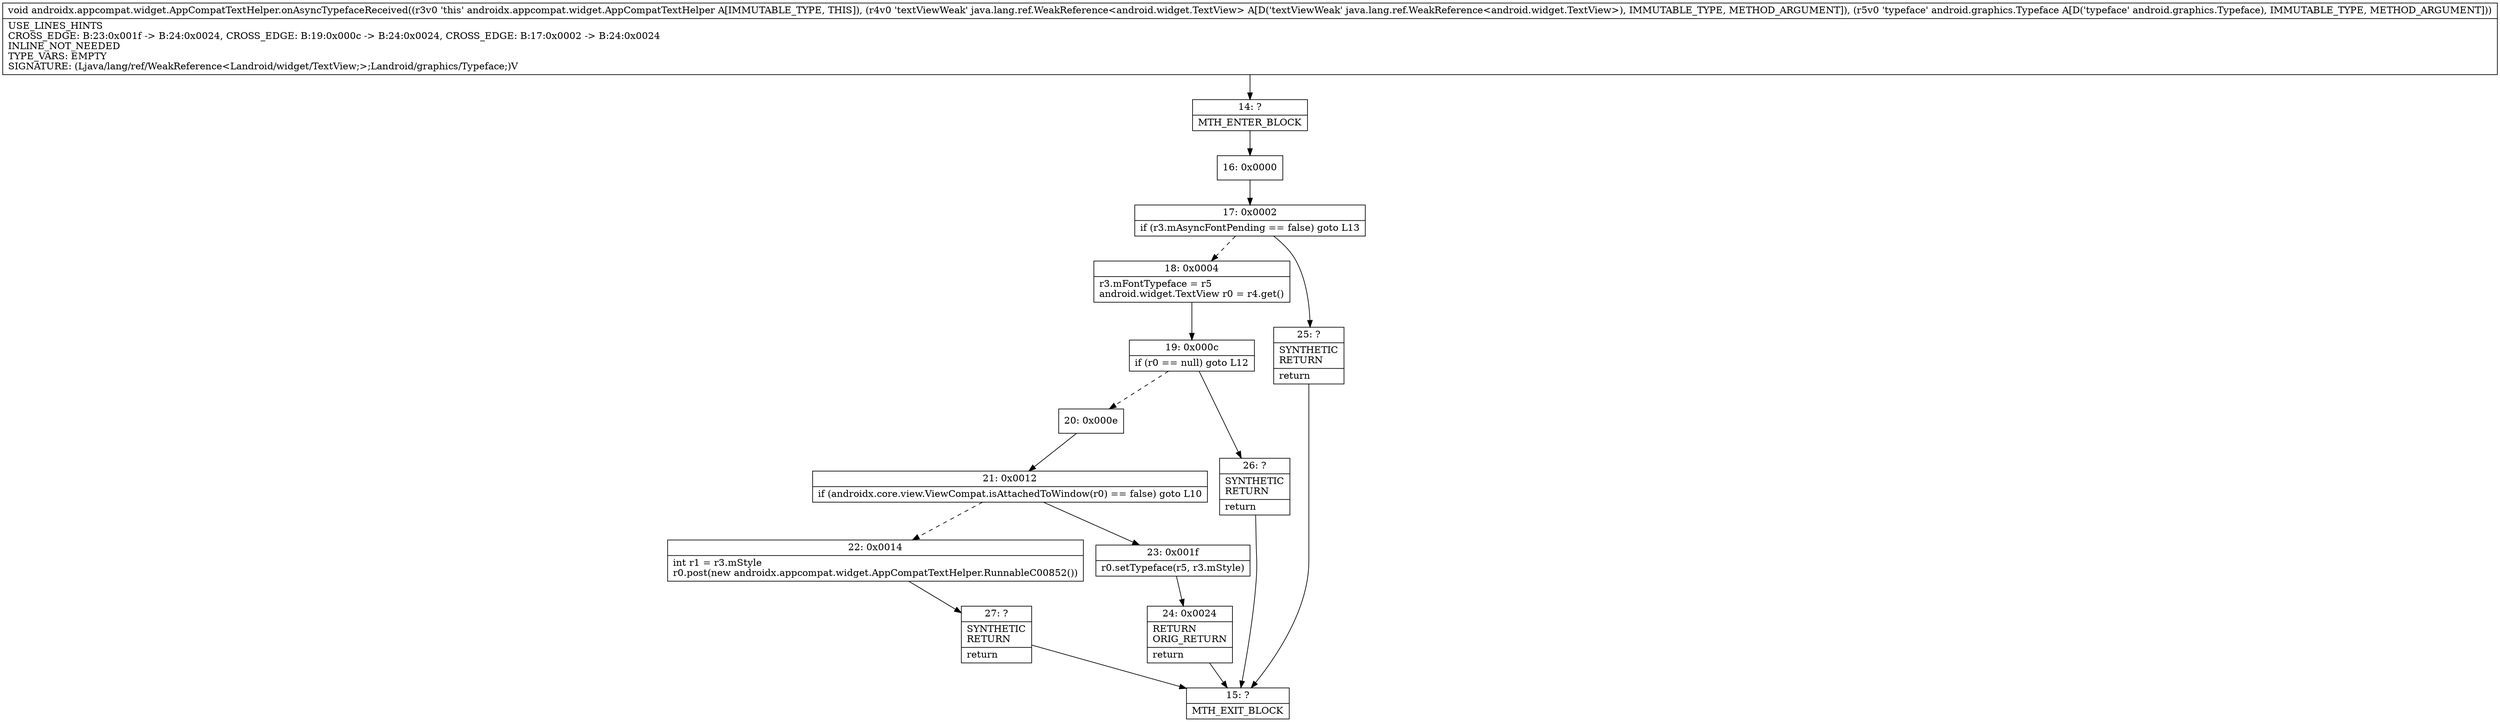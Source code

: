 digraph "CFG forandroidx.appcompat.widget.AppCompatTextHelper.onAsyncTypefaceReceived(Ljava\/lang\/ref\/WeakReference;Landroid\/graphics\/Typeface;)V" {
Node_14 [shape=record,label="{14\:\ ?|MTH_ENTER_BLOCK\l}"];
Node_16 [shape=record,label="{16\:\ 0x0000}"];
Node_17 [shape=record,label="{17\:\ 0x0002|if (r3.mAsyncFontPending == false) goto L13\l}"];
Node_18 [shape=record,label="{18\:\ 0x0004|r3.mFontTypeface = r5\landroid.widget.TextView r0 = r4.get()\l}"];
Node_19 [shape=record,label="{19\:\ 0x000c|if (r0 == null) goto L12\l}"];
Node_20 [shape=record,label="{20\:\ 0x000e}"];
Node_21 [shape=record,label="{21\:\ 0x0012|if (androidx.core.view.ViewCompat.isAttachedToWindow(r0) == false) goto L10\l}"];
Node_22 [shape=record,label="{22\:\ 0x0014|int r1 = r3.mStyle\lr0.post(new androidx.appcompat.widget.AppCompatTextHelper.RunnableC00852())\l}"];
Node_27 [shape=record,label="{27\:\ ?|SYNTHETIC\lRETURN\l|return\l}"];
Node_15 [shape=record,label="{15\:\ ?|MTH_EXIT_BLOCK\l}"];
Node_23 [shape=record,label="{23\:\ 0x001f|r0.setTypeface(r5, r3.mStyle)\l}"];
Node_24 [shape=record,label="{24\:\ 0x0024|RETURN\lORIG_RETURN\l|return\l}"];
Node_26 [shape=record,label="{26\:\ ?|SYNTHETIC\lRETURN\l|return\l}"];
Node_25 [shape=record,label="{25\:\ ?|SYNTHETIC\lRETURN\l|return\l}"];
MethodNode[shape=record,label="{void androidx.appcompat.widget.AppCompatTextHelper.onAsyncTypefaceReceived((r3v0 'this' androidx.appcompat.widget.AppCompatTextHelper A[IMMUTABLE_TYPE, THIS]), (r4v0 'textViewWeak' java.lang.ref.WeakReference\<android.widget.TextView\> A[D('textViewWeak' java.lang.ref.WeakReference\<android.widget.TextView\>), IMMUTABLE_TYPE, METHOD_ARGUMENT]), (r5v0 'typeface' android.graphics.Typeface A[D('typeface' android.graphics.Typeface), IMMUTABLE_TYPE, METHOD_ARGUMENT]))  | USE_LINES_HINTS\lCROSS_EDGE: B:23:0x001f \-\> B:24:0x0024, CROSS_EDGE: B:19:0x000c \-\> B:24:0x0024, CROSS_EDGE: B:17:0x0002 \-\> B:24:0x0024\lINLINE_NOT_NEEDED\lTYPE_VARS: EMPTY\lSIGNATURE: (Ljava\/lang\/ref\/WeakReference\<Landroid\/widget\/TextView;\>;Landroid\/graphics\/Typeface;)V\l}"];
MethodNode -> Node_14;Node_14 -> Node_16;
Node_16 -> Node_17;
Node_17 -> Node_18[style=dashed];
Node_17 -> Node_25;
Node_18 -> Node_19;
Node_19 -> Node_20[style=dashed];
Node_19 -> Node_26;
Node_20 -> Node_21;
Node_21 -> Node_22[style=dashed];
Node_21 -> Node_23;
Node_22 -> Node_27;
Node_27 -> Node_15;
Node_23 -> Node_24;
Node_24 -> Node_15;
Node_26 -> Node_15;
Node_25 -> Node_15;
}

